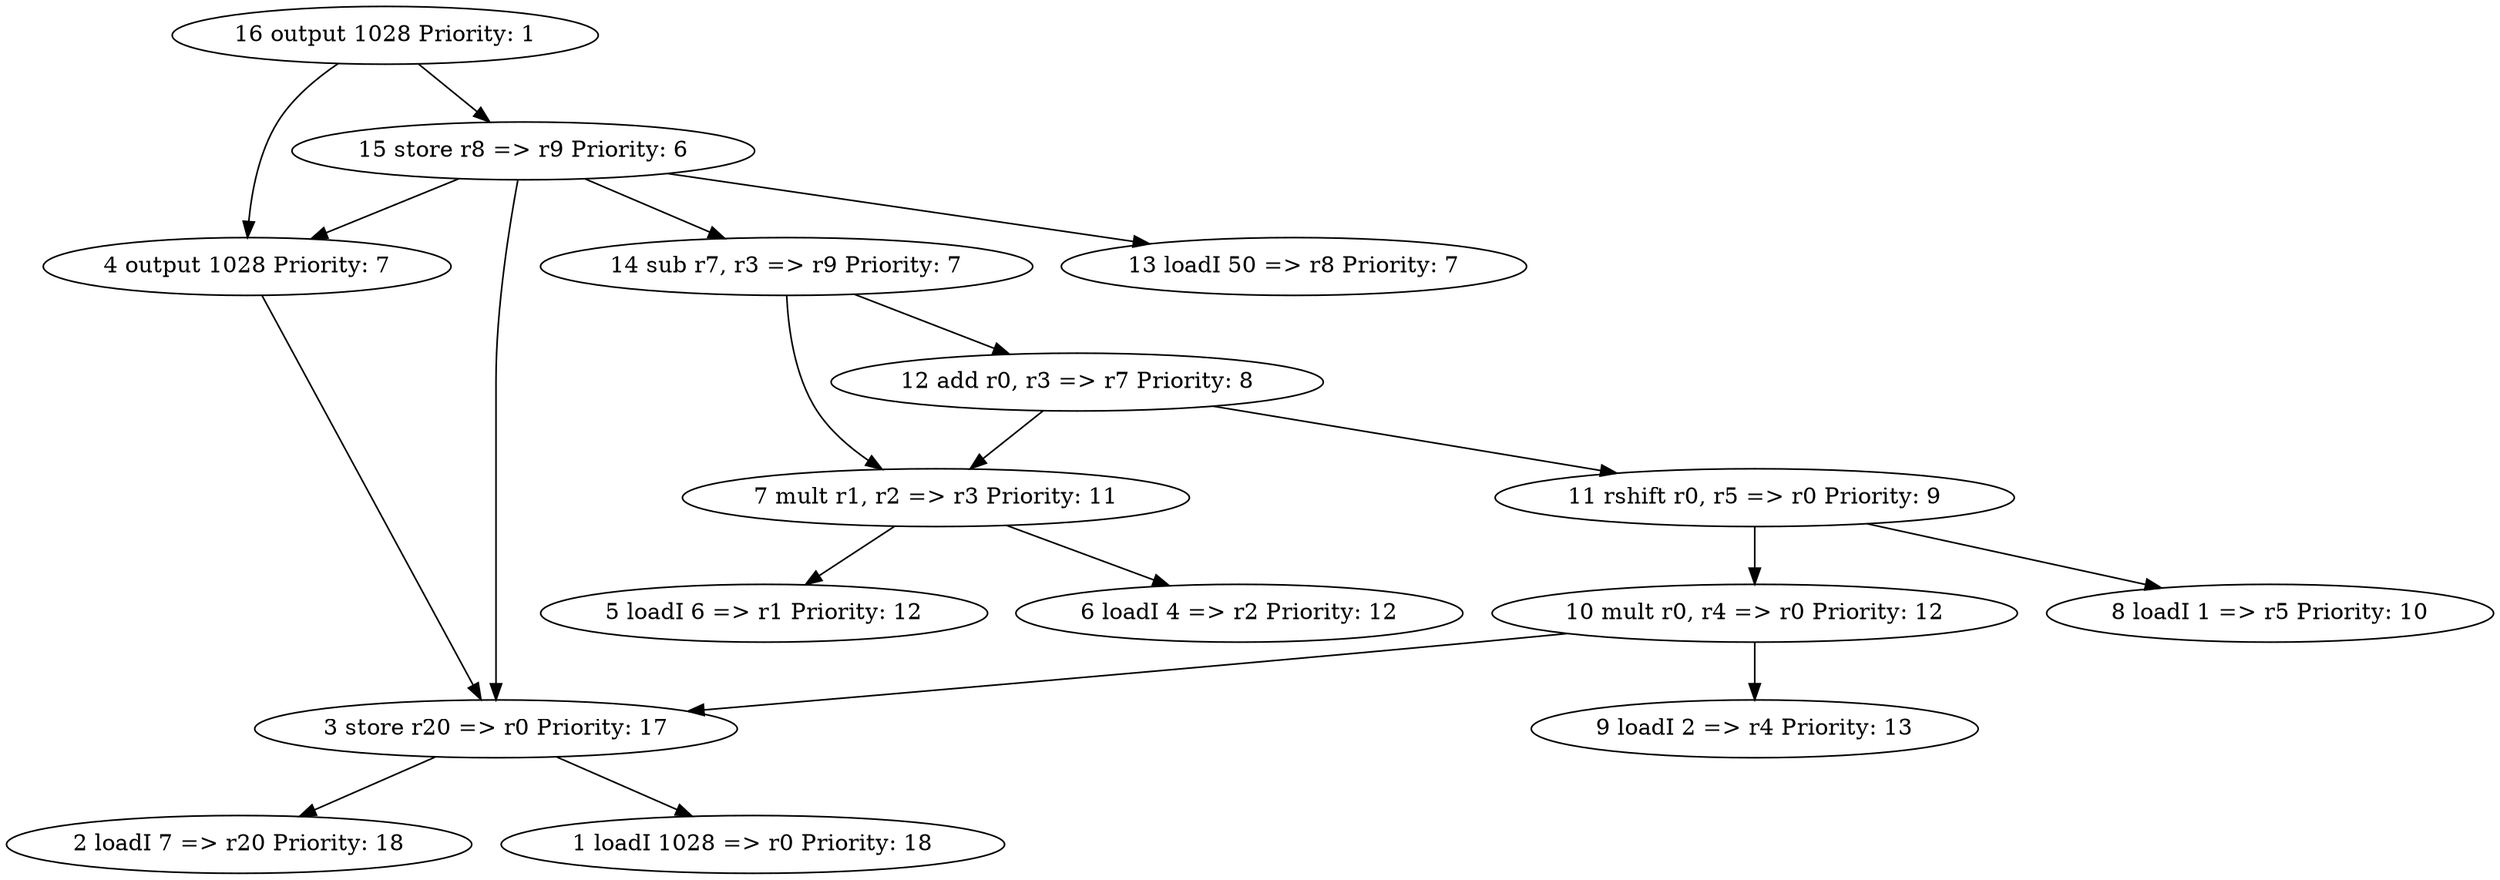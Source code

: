 digraph g {
    7 [label="7 mult r1, r2 => r3 Priority: 11"];
    11 [label="11 rshift r0, r5 => r0 Priority: 9"];
    2 [label="2 loadI 7 => r20 Priority: 18"];
    12 [label="12 add r0, r3 => r7 Priority: 8"];
    9 [label="9 loadI 2 => r4 Priority: 13"];
    10 [label="10 mult r0, r4 => r0 Priority: 12"];
    1 [label="1 loadI 1028 => r0 Priority: 18"];
    3 [label="3 store r20 => r0 Priority: 17"];
    14 [label="14 sub r7, r3 => r9 Priority: 7"];
    4 [label="4 output 1028 Priority: 7"];
    16 [label="16 output 1028 Priority: 1"];
    13 [label="13 loadI 50 => r8 Priority: 7"];
    5 [label="5 loadI 6 => r1 Priority: 12"];
    6 [label="6 loadI 4 => r2 Priority: 12"];
    15 [label="15 store r8 => r9 Priority: 6"];
    8 [label="8 loadI 1 => r5 Priority: 10"];
    7->5;
    7->6;
    11->10;
    11->8;
    12->7;
    12->11;
    10->3;
    10->9;
    3->1;
    3->2;
    14->12;
    14->7;
    4->3;
    16->15;
    16->4;
    15->3;
    15->13;
    15->14;
    15->4;
}
